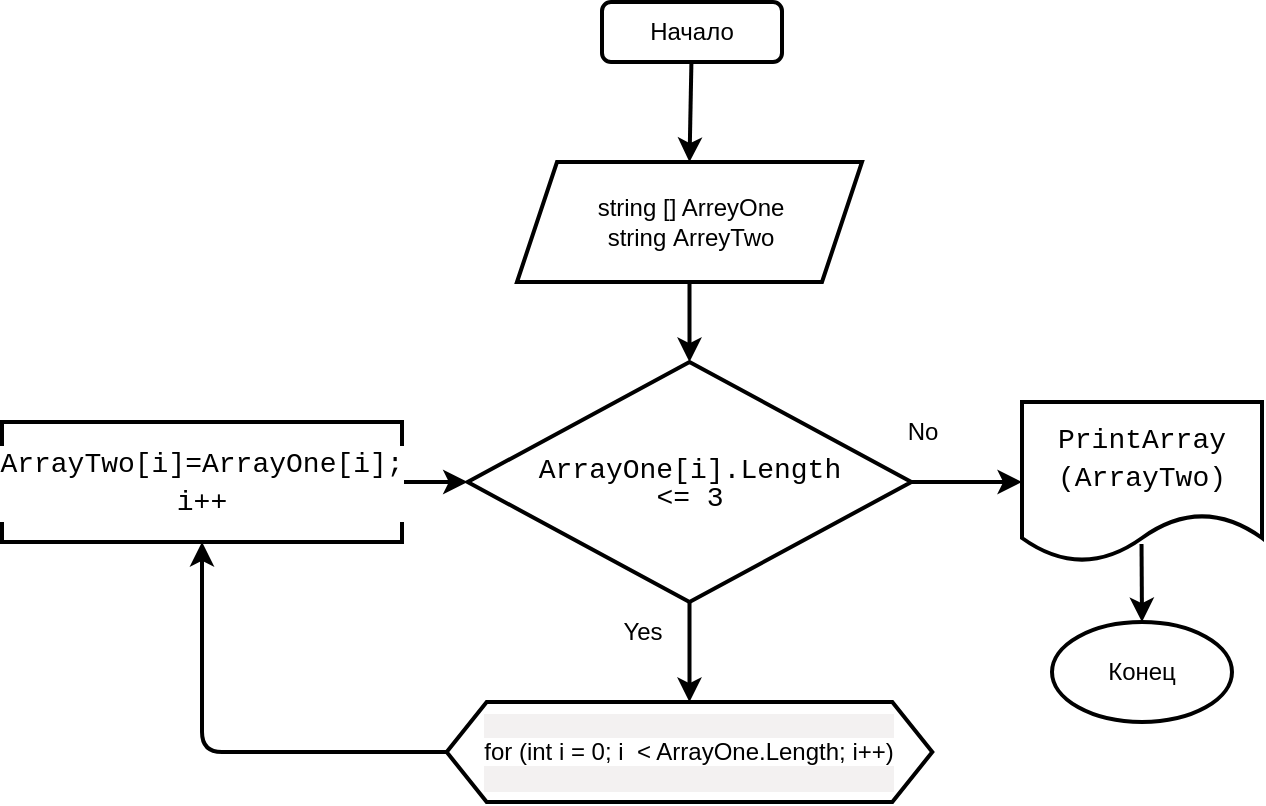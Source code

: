 <mxfile>
    <diagram id="bHLFzZqyWx2OtI6zlnqh" name="Страница 1">
        <mxGraphModel dx="1036" dy="688" grid="1" gridSize="10" guides="1" tooltips="1" connect="1" arrows="1" fold="1" page="1" pageScale="1" pageWidth="827" pageHeight="1169" background="#ffffff" math="0" shadow="0">
            <root>
                <mxCell id="0"/>
                <mxCell id="1" parent="0"/>
                <mxCell id="2" style="edgeStyle=none;html=1;entryX=0.5;entryY=0;entryDx=0;entryDy=0;fontColor=#000000;strokeColor=#000000;strokeWidth=2;" edge="1" parent="1" source="3" target="5">
                    <mxGeometry relative="1" as="geometry"/>
                </mxCell>
                <mxCell id="3" value="&lt;font style=&quot;background-color: rgb(255, 255, 255);&quot; color=&quot;#000000&quot;&gt;Начало&lt;/font&gt;" style="rounded=1;whiteSpace=wrap;html=1;strokeWidth=2;strokeColor=#000000;fillColor=#FFFFFF;" vertex="1" parent="1">
                    <mxGeometry x="360" y="80" width="90" height="30" as="geometry"/>
                </mxCell>
                <mxCell id="4" style="edgeStyle=none;html=1;entryX=0.5;entryY=0;entryDx=0;entryDy=0;strokeColor=#000000;strokeWidth=2;fontFamily=Helvetica;fontSize=12;fontColor=#000000;" edge="1" parent="1" source="5" target="10">
                    <mxGeometry relative="1" as="geometry"/>
                </mxCell>
                <mxCell id="5" value="string [] ArreyOne&lt;br&gt;string&amp;nbsp;ArreyTwo" style="shape=parallelogram;perimeter=parallelogramPerimeter;whiteSpace=wrap;html=1;fixedSize=1;labelBackgroundColor=#FFFFFF;strokeColor=#000000;strokeWidth=2;fontColor=#000000;fillColor=#FFFFFF;" vertex="1" parent="1">
                    <mxGeometry x="317.5" y="160" width="172.5" height="60" as="geometry"/>
                </mxCell>
                <mxCell id="6" style="edgeStyle=none;html=1;entryX=0.5;entryY=1;entryDx=0;entryDy=0;strokeColor=#000000;strokeWidth=2;fontFamily=Helvetica;fontSize=12;fontColor=#000000;exitX=0;exitY=0.5;exitDx=0;exitDy=0;" edge="1" parent="1" source="7" target="12">
                    <mxGeometry relative="1" as="geometry">
                        <Array as="points">
                            <mxPoint x="160" y="455"/>
                        </Array>
                    </mxGeometry>
                </mxCell>
                <mxCell id="7" value="&lt;p style=&quot;line-height: 116%;&quot;&gt;&lt;/p&gt;&lt;p style=&quot;line-height: 118%;&quot;&gt;&lt;font style=&quot;font-size: 12px; background-color: rgb(255, 255, 255);&quot; color=&quot;#000000&quot;&gt;for (int i = 0; i &amp;nbsp;&amp;lt; ArrayOne.Length; i++)&lt;/font&gt;&lt;/p&gt;&lt;p&gt;&lt;/p&gt;" style="shape=hexagon;perimeter=hexagonPerimeter2;whiteSpace=wrap;html=1;fixedSize=1;labelBackgroundColor=#f3f1f1;strokeColor=#000000;strokeWidth=2;fontColor=#080808;fillColor=#FFFFFF;" vertex="1" parent="1">
                    <mxGeometry x="282.34" y="430" width="242.81" height="50" as="geometry"/>
                </mxCell>
                <mxCell id="8" style="edgeStyle=none;html=1;entryX=0.5;entryY=0;entryDx=0;entryDy=0;strokeColor=#000000;strokeWidth=2;fontFamily=Helvetica;fontSize=12;fontColor=#000000;" edge="1" parent="1" source="10" target="7">
                    <mxGeometry relative="1" as="geometry"/>
                </mxCell>
                <mxCell id="9" style="edgeStyle=none;html=1;entryX=0;entryY=0.5;entryDx=0;entryDy=0;strokeColor=#000000;strokeWidth=2;fontFamily=Helvetica;fontSize=12;fontColor=#000000;" edge="1" parent="1" source="10" target="16">
                    <mxGeometry relative="1" as="geometry"/>
                </mxCell>
                <mxCell id="10" value="&lt;div style=&quot;font-family: Consolas, &amp;quot;Courier New&amp;quot;, monospace; font-size: 14px; line-height: 100%;&quot;&gt;&lt;span style=&quot;background-color: rgb(255, 255, 255);&quot;&gt;ArrayOne[i].Length&lt;/span&gt;&lt;/div&gt;&lt;div style=&quot;font-family: Consolas, &amp;quot;Courier New&amp;quot;, monospace; font-size: 14px; line-height: 100%;&quot;&gt;&amp;lt;=&amp;nbsp;3&lt;/div&gt;" style="rhombus;whiteSpace=wrap;html=1;labelBackgroundColor=#FFFFFF;strokeColor=#000000;strokeWidth=2;fontFamily=Helvetica;fontSize=12;fontColor=#000000;fillColor=#FFFFFF;" vertex="1" parent="1">
                    <mxGeometry x="292.82" y="260" width="221.87" height="120" as="geometry"/>
                </mxCell>
                <mxCell id="11" style="edgeStyle=none;html=1;entryX=0;entryY=0.5;entryDx=0;entryDy=0;strokeColor=#000000;strokeWidth=2;fontFamily=Helvetica;fontSize=12;fontColor=#000000;" edge="1" parent="1" source="12" target="10">
                    <mxGeometry relative="1" as="geometry"/>
                </mxCell>
                <mxCell id="12" value="&lt;div style=&quot;font-family: Consolas, &amp;quot;Courier New&amp;quot;, monospace; font-size: 14px; line-height: 19px;&quot;&gt;&lt;span style=&quot;background-color: rgb(255, 255, 255);&quot;&gt;ArrayTwo[i]=ArrayOne[i];&lt;/span&gt;&lt;/div&gt;&lt;div style=&quot;font-family: Consolas, &amp;quot;Courier New&amp;quot;, monospace; font-size: 14px; line-height: 19px;&quot;&gt;&lt;span style=&quot;background-color: rgb(255, 255, 255);&quot;&gt;i++&lt;/span&gt;&lt;/div&gt;" style="rounded=0;whiteSpace=wrap;html=1;labelBackgroundColor=#FFFFFF;strokeColor=#000000;strokeWidth=2;fontFamily=Helvetica;fontSize=12;fontColor=#000000;fillColor=#FFFFFF;" vertex="1" parent="1">
                    <mxGeometry x="60" y="290" width="200" height="60" as="geometry"/>
                </mxCell>
                <mxCell id="13" value="Yes" style="text;html=1;align=center;verticalAlign=middle;resizable=0;points=[];autosize=1;strokeColor=none;fillColor=none;fontSize=12;fontFamily=Helvetica;fontColor=#000000;" vertex="1" parent="1">
                    <mxGeometry x="360" y="380" width="40" height="30" as="geometry"/>
                </mxCell>
                <mxCell id="14" value="No" style="text;html=1;align=center;verticalAlign=middle;resizable=0;points=[];autosize=1;strokeColor=none;fillColor=none;fontSize=12;fontFamily=Helvetica;fontColor=#000000;" vertex="1" parent="1">
                    <mxGeometry x="500" y="280" width="40" height="30" as="geometry"/>
                </mxCell>
                <mxCell id="15" style="edgeStyle=none;html=1;entryX=0.5;entryY=0;entryDx=0;entryDy=0;strokeColor=#000000;strokeWidth=2;fontFamily=Helvetica;fontSize=12;fontColor=#000000;exitX=0.498;exitY=0.888;exitDx=0;exitDy=0;exitPerimeter=0;" edge="1" parent="1" source="16" target="17">
                    <mxGeometry relative="1" as="geometry"/>
                </mxCell>
                <mxCell id="16" value="&lt;div style=&quot;font-family: Consolas, &amp;quot;Courier New&amp;quot;, monospace; font-size: 14px; line-height: 19px;&quot;&gt;&lt;span style=&quot;background-color: rgb(255, 255, 255);&quot;&gt;PrintArray&lt;/span&gt;&lt;/div&gt;&lt;div style=&quot;font-family: Consolas, &amp;quot;Courier New&amp;quot;, monospace; font-size: 14px; line-height: 19px;&quot;&gt;&lt;span style=&quot;background-color: rgb(255, 255, 255);&quot;&gt;(ArrayTwo)&lt;/span&gt;&lt;/div&gt;" style="shape=document;whiteSpace=wrap;html=1;boundedLbl=1;labelBackgroundColor=#FFFFFF;strokeColor=#000000;strokeWidth=2;fontFamily=Helvetica;fontSize=12;fontColor=#000000;fillColor=#FFFFFF;" vertex="1" parent="1">
                    <mxGeometry x="570" y="280" width="120" height="80" as="geometry"/>
                </mxCell>
                <mxCell id="17" value="Конец" style="ellipse;whiteSpace=wrap;html=1;labelBackgroundColor=#FFFFFF;strokeColor=#000000;strokeWidth=2;fontFamily=Helvetica;fontSize=12;fontColor=#000000;fillColor=#FFFFFF;" vertex="1" parent="1">
                    <mxGeometry x="585" y="390" width="90" height="50" as="geometry"/>
                </mxCell>
            </root>
        </mxGraphModel>
    </diagram>
</mxfile>